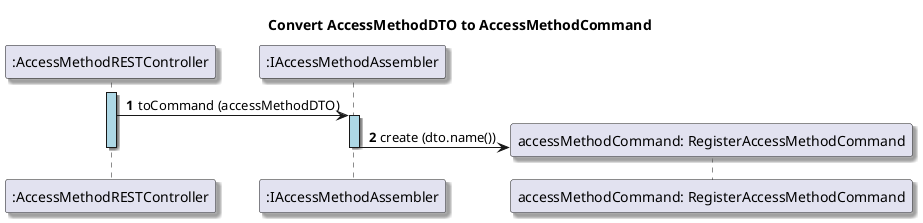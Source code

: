 @startuml

title Convert AccessMethodDTO to AccessMethodCommand

autonumber
skinparam {
  ActivityPadding 2
  ActivityMargin 2
  BoxPadding 2
}
skinparam defaultTextAlignment center
skinparam shadowing true

participant ":AccessMethodRESTController" as Controller
participant ":IAccessMethodAssembler" as amAssembler
activate Controller #LightBlue

Controller -> amAssembler: toCommand (accessMethodDTO)
activate amAssembler #LightBlue

create "accessMethodCommand: RegisterAccessMethodCommand"
amAssembler -> "accessMethodCommand: RegisterAccessMethodCommand": create (dto.name())
deactivate amAssembler
deactivate Controller

@enduml